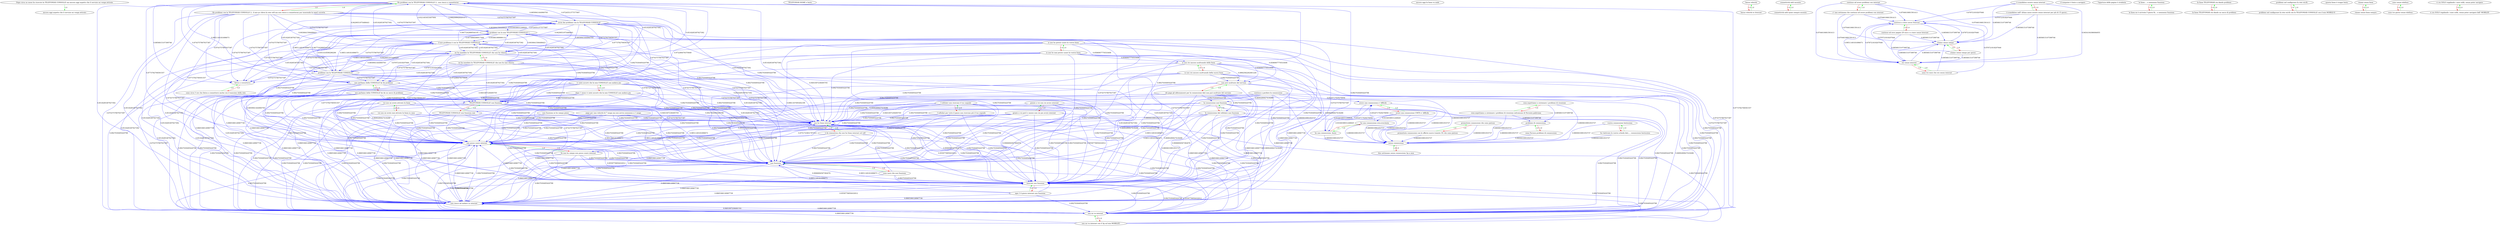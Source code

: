 digraph rawGraph {
"ancora oggi aspetto che il servizio mi venga attivato";"Dopo circa un mese ho ricevuto la TELEFONIAX CONSOLLE ma ancora oggi aspetto che il servizio mi venga attivato";"Ho problemi con la TELEFONIAX CONSOLLE 2.. non riesco a connettermi";"Ho problemi con la TELEFONIAX CONSOLLE 2.. il mio pc rileva la rete wifi ma non riesco a connettermi pur inserendo la wpa2 corretta";"I cellulari non ricevono il tuo segnale";"I cellulari per tutto il paese non ricevono più il tuo segnale";"non posso usare internet";"Se non ho campo non posso usare internet";"TELEFONIAX CONSOLLE non funziona";"TELEFONIAX CONSOLLE non funziona mai";"TELEFONIAX HOME e lenta";"ancora oggi la linea va male";"avere una connessione e' difficile";"avere una connessione UMTS e' difficile";"avrei dei problemi con la TELEFONIAX CONSOLLE";"bassa velocità";"bassa velocità in Internet";"non può usufruire del servizio";"chi paga gli abbonamenti per la connessione dati non può usufruire del servizio";"connettività adsl assente";"connettività adsl quasi sempre assente";"continuo a perdere la connessione";"continuo a stare senza Internet";"continuo ad aver pagato 20 euro e a stare senza Internet";"cosa aspettiamo a sistemare i problemi di ricezione";"cosa aspettiamo a sistemare i problemi di ricezione nelcomune di Noventa padovana";"vi siete accorti che la mia CONSOLLE non andava piu";"dopo 1 mese vi siete accorti che la mia CONSOLLE non andava piu";"senza connessione";"due settimane senza connessione 3g a casa";"continuo ad avere problemi con internet";"e' una settimana che continuo ad avere problemi con internet";"grazie a voi non cio avuto internet";"grazie a voi per2 e mezzo non cio piu avuto internet";"ho problemi con la mia TELEFONIAX CONSOLLE 1";"vostra connessione lentissima";"ho riattivato la vostra scheda dati.... connessione lentissima";"ho una connessione -lenta";"ho una connessione stra-stra-lenta";"il computer è lento a navigare";"il mio problema è con la TELEFONIAX CONSOLLE";"io non ho potuto usare la vostra linea";"io non ho mai potuto usare la vostra linea";"io non sto ancora usufruendo della linea";"io non sto ancora usufruendo della nuova linea";"l'apertura delle pagine è stralenta";"la linea ... e nemmeno funziona";"la linea mi è arrivata 5 giorni fà... e nemmeno funziona";"la connessione non funziona";"la connessione dal cellulare non funziona";"la linea TELEFONIAX sta dando problemi";"la linea TELEFONIAX sta dando un sacco di problemi";"mi ha mandato la TELEFONIAX CONSOLLE che non ho chiesto";"mi ha mandato la TELEFONIAX CONSOLLE che non ho mai chiesto";"non funziona se ho campo pieno";"non mi va internet";"non mi va internet con il 3g sul mio MOBILEE";"non parliamo della CONSOLLE ke da problemi";"non parliamo della CONSOLLE ke da un sacco di problemi";"non riesco ad andare su internet";"internet non funziona";"ogni 3 4 giorni internet non funziona";"pago per una velocità di 7 mega ma non arriva nemmeno a 1 mega";"problemi con la TELEFONIAX CONSOLLE";"problemi nel configurare la rete wii-fii";"problemi nel configurare la rete wii-fii con la TELEFONIAX CONSOLLE con il mio MOBILE-E";"promettete connessioni che sono pietose";"promettete connessioni con le offerte nuove tramite 3G che sono pietose";"questa linea è troppo lenta";"rimani senza linea";"rimani senza linea sempre";"fatica a connettersi";"sono circa 3 ore che fatica a connettersi anche con il massimo della rete";"non funziona";"sono mesi che non funziona";"sono senza telefono";"sono tre giorni senza telefono";"sto senza internet";"sono tre mesi che sto senza internet";"stiamo senza campo";"stiamo senza campo per giorni";"vi sto SOLO regalando i miei soldi, senza poter navigare";"vi sto SOLO regalando i miei soldi, senza poter navigare dall' MOBILEE";"voi non mi avete attivato la linea";"voi non mi avete mai attivato la linea in casa";"problemi di connessione";"zona Ferrara problemi di connessione";"non ho linea internet";"è da stamattina che non ho linea internet sul cell";"è scandaloso essere senza internet ...";"è scandaloso nell' ultimo mese essere senza internet per più di 15 giorni...";"Dopo circa un mese ho ricevuto la TELEFONIAX CONSOLLE ma ancora oggi aspetto che il servizio mi venga attivato" -> "ancora oggi aspetto che il servizio mi venga attivato" [label=1.0] [color=green]
"Ho problemi con la TELEFONIAX CONSOLLE 2.. il mio pc rileva la rete wifi ma non riesco a connettermi pur inserendo la wpa2 corretta" -> "Ho problemi con la TELEFONIAX CONSOLLE 2.. non riesco a connettermi" [label=1.0] [color=green]
"Ho problemi con la TELEFONIAX CONSOLLE 2.. non riesco a connettermi" -> "Ho problemi con la TELEFONIAX CONSOLLE 2.. il mio pc rileva la rete wifi ma non riesco a connettermi pur inserendo la wpa2 corretta" [label=1.0] [color=red]
"I cellulari per tutto il paese non ricevono più il tuo segnale" -> "I cellulari non ricevono il tuo segnale" [label=1.0] [color=green]
"I cellulari non ricevono il tuo segnale" -> "I cellulari per tutto il paese non ricevono più il tuo segnale" [label=1.0] [color=red]
"Se non ho campo non posso usare internet" -> "non posso usare internet" [label=1.0] [color=green]
"non posso usare internet" -> "Se non ho campo non posso usare internet" [label=1.0] [color=red]
"TELEFONIAX CONSOLLE non funziona mai" -> "TELEFONIAX CONSOLLE non funziona" [label=1.0] [color=green]
"TELEFONIAX CONSOLLE non funziona" -> "TELEFONIAX CONSOLLE non funziona mai" [label=1.0] [color=red]
"Ho problemi con la TELEFONIAX CONSOLLE 2.. non riesco a connettermi" -> "TELEFONIAX CONSOLLE non funziona" [label=0.972286476370649] [color=blue]
"avere una connessione UMTS e' difficile" -> "avere una connessione e' difficile" [label=1.0] [color=green]
"avere una connessione e' difficile" -> "avere una connessione UMTS e' difficile" [label=1.0] [color=red]
"avrei dei problemi con la TELEFONIAX CONSOLLE" -> "Ho problemi con la TELEFONIAX CONSOLLE 2.. non riesco a connettermi" [label=0.8859941444960793] [color=blue]
"Ho problemi con la TELEFONIAX CONSOLLE 2.. non riesco a connettermi" -> "avrei dei problemi con la TELEFONIAX CONSOLLE" [label=0.9724551377577997] [color=blue]
"avrei dei problemi con la TELEFONIAX CONSOLLE" -> "TELEFONIAX CONSOLLE non funziona" [label=0.8927030495420798] [color=blue]
"bassa velocità in Internet" -> "bassa velocità" [label=1.0] [color=green]
"bassa velocità" -> "bassa velocità in Internet" [label=1.0] [color=red]
"chi paga gli abbonamenti per la connessione dati non può usufruire del servizio" -> "non può usufruire del servizio" [label=1.0] [color=green]
"non può usufruire del servizio" -> "chi paga gli abbonamenti per la connessione dati non può usufruire del servizio" [label=1.0] [color=red]
"connettività adsl quasi sempre assente" -> "connettività adsl assente" [label=1.0] [color=green]
"connettività adsl assente" -> "connettività adsl quasi sempre assente" [label=1.0] [color=red]
"continuo ad aver pagato 20 euro e a stare senza Internet" -> "continuo a stare senza Internet" [label=1.0] [color=green]
"continuo a stare senza Internet" -> "continuo ad aver pagato 20 euro e a stare senza Internet" [label=1.0] [color=red]
"cosa aspettiamo a sistemare i problemi di ricezione nelcomune di Noventa padovana" -> "cosa aspettiamo a sistemare i problemi di ricezione" [label=1.0] [color=green]
"cosa aspettiamo a sistemare i problemi di ricezione" -> "cosa aspettiamo a sistemare i problemi di ricezione nelcomune di Noventa padovana" [label=1.0] [color=red]
"dopo 1 mese vi siete accorti che la mia CONSOLLE non andava piu" -> "vi siete accorti che la mia CONSOLLE non andava piu" [label=1.0] [color=green]
"vi siete accorti che la mia CONSOLLE non andava piu" -> "dopo 1 mese vi siete accorti che la mia CONSOLLE non andava piu" [label=1.0] [color=red]
"vi siete accorti che la mia CONSOLLE non andava piu" -> "TELEFONIAX CONSOLLE non funziona" [label=0.8927030495420798] [color=blue]
"due settimane senza connessione 3g a casa" -> "senza connessione" [label=1.0] [color=green]
"senza connessione" -> "due settimane senza connessione 3g a casa" [label=1.0] [color=red]
"avere una connessione e' difficile" -> "senza connessione" [label=0.8800633991053737] [color=blue]
"continuo a perdere la connessione" -> "senza connessione" [label=0.8800633991053737] [color=blue]
"e' una settimana che continuo ad avere problemi con internet" -> "continuo ad avere problemi con internet" [label=1.0] [color=green]
"continuo ad avere problemi con internet" -> "e' una settimana che continuo ad avere problemi con internet" [label=1.0] [color=red]
"continuo ad avere problemi con internet" -> "continuo a stare senza Internet" [label=0.8704610681591413] [color=blue]
"grazie a voi per2 e mezzo non cio piu avuto internet" -> "grazie a voi non cio avuto internet" [label=1.0] [color=green]
"grazie a voi non cio avuto internet" -> "grazie a voi per2 e mezzo non cio piu avuto internet" [label=1.0] [color=red]
"grazie a voi non cio avuto internet" -> "non posso usare internet" [label=0.8927030495420798] [color=blue]
"grazie a voi per2 e mezzo non cio piu avuto internet" -> "Se non ho campo non posso usare internet" [label=0.8751723831767214] [color=blue]
"avrei dei problemi con la TELEFONIAX CONSOLLE" -> "ho problemi con la mia TELEFONIAX CONSOLLE 1" [label=0.9334038931246829] [color=blue]
"ho problemi con la mia TELEFONIAX CONSOLLE 1" -> "avrei dei problemi con la TELEFONIAX CONSOLLE" [label=0.9724551377577997] [color=blue]
"ho problemi con la mia TELEFONIAX CONSOLLE 1" -> "TELEFONIAX CONSOLLE non funziona" [label=0.8927030495420798] [color=blue]
"ho problemi con la mia TELEFONIAX CONSOLLE 1" -> "Ho problemi con la TELEFONIAX CONSOLLE 2.. non riesco a connettermi" [label=0.9321403453407064] [color=blue]
"Ho problemi con la TELEFONIAX CONSOLLE 2.. non riesco a connettermi" -> "ho problemi con la mia TELEFONIAX CONSOLLE 1" [label=0.9682099420201471] [color=blue]
"ho riattivato la vostra scheda dati.... connessione lentissima" -> "vostra connessione lentissima" [label=1.0] [color=green]
"vostra connessione lentissima" -> "ho riattivato la vostra scheda dati.... connessione lentissima" [label=1.0] [color=red]
"vostra connessione lentissima" -> "senza connessione" [label=0.8800633991053737] [color=blue]
"ho una connessione stra-stra-lenta" -> "ho una connessione -lenta" [label=1.0] [color=green]
"ho una connessione -lenta" -> "ho una connessione stra-stra-lenta" [label=1.0] [color=red]
"ho una connessione -lenta" -> "senza connessione" [label=0.8800633991053737] [color=blue]
"avere una connessione e' difficile" -> "ho una connessione -lenta" [label=0.9334038931246829] [color=blue]
"ho una connessione -lenta" -> "avere una connessione e' difficile" [label=0.8524717029276956] [color=blue]
"avere una connessione UMTS e' difficile" -> "ho una connessione stra-stra-lenta" [label=0.9334038931246829] [color=blue]
"continuo a perdere la connessione" -> "ho una connessione -lenta" [label=0.8690280627418286] [color=blue]
"il mio problema è con la TELEFONIAX CONSOLLE" -> "avrei dei problemi con la TELEFONIAX CONSOLLE" [label=0.9677242889544105] [color=blue]
"avrei dei problemi con la TELEFONIAX CONSOLLE" -> "il mio problema è con la TELEFONIAX CONSOLLE" [label=0.9429051975488443] [color=blue]
"ho problemi con la mia TELEFONIAX CONSOLLE 1" -> "il mio problema è con la TELEFONIAX CONSOLLE" [label=0.955881989880131] [color=blue]
"il mio problema è con la TELEFONIAX CONSOLLE" -> "ho problemi con la mia TELEFONIAX CONSOLLE 1" [label=0.9475866586917446] [color=blue]
"il mio problema è con la TELEFONIAX CONSOLLE" -> "TELEFONIAX CONSOLLE non funziona" [label=0.8927030495420798] [color=blue]
"Ho problemi con la TELEFONIAX CONSOLLE 2.. non riesco a connettermi" -> "il mio problema è con la TELEFONIAX CONSOLLE" [label=0.9429051975488443] [color=blue]
"il mio problema è con la TELEFONIAX CONSOLLE" -> "Ho problemi con la TELEFONIAX CONSOLLE 2.. non riesco a connettermi" [label=0.8518285387927392] [color=blue]
"io non ho mai potuto usare la vostra linea" -> "io non ho potuto usare la vostra linea" [label=1.0] [color=green]
"io non ho potuto usare la vostra linea" -> "io non ho mai potuto usare la vostra linea" [label=1.0] [color=red]
"io non ho potuto usare la vostra linea" -> "non posso usare internet" [label=0.9401007236495705] [color=blue]
"io non ho mai potuto usare la vostra linea" -> "Se non ho campo non posso usare internet" [label=0.8961347095492199] [color=blue]
"io non sto ancora usufruendo della nuova linea" -> "io non sto ancora usufruendo della linea" [label=1.0] [color=green]
"io non sto ancora usufruendo della linea" -> "io non sto ancora usufruendo della nuova linea" [label=1.0] [color=red]
"io non ho potuto usare la vostra linea" -> "io non sto ancora usufruendo della linea" [label=0.8586907770533408] [color=blue]
"io non sto ancora usufruendo della linea" -> "non può usufruire del servizio" [label=0.8962582262461226] [color=blue]
"la linea mi è arrivata 5 giorni fà... e nemmeno funziona" -> "la linea ... e nemmeno funziona" [label=1.0] [color=green]
"la linea ... e nemmeno funziona" -> "la linea mi è arrivata 5 giorni fà... e nemmeno funziona" [label=1.0] [color=red]
"la connessione dal cellulare non funziona" -> "la connessione non funziona" [label=1.0] [color=green]
"la connessione non funziona" -> "la connessione dal cellulare non funziona" [label=1.0] [color=red]
"la connessione non funziona" -> "senza connessione" [label=0.8800633991053737] [color=blue]
"continuo a perdere la connessione" -> "la connessione non funziona" [label=0.8690280627418286] [color=blue]
"chi paga gli abbonamenti per la connessione dati non può usufruire del servizio" -> "la connessione dal cellulare non funziona" [label=0.8927030495420798] [color=blue]
"la linea TELEFONIAX sta dando un sacco di problemi" -> "la linea TELEFONIAX sta dando problemi" [label=1.0] [color=green]
"la linea TELEFONIAX sta dando problemi" -> "la linea TELEFONIAX sta dando un sacco di problemi" [label=1.0] [color=red]
"mi ha mandato la TELEFONIAX CONSOLLE che non ho mai chiesto" -> "mi ha mandato la TELEFONIAX CONSOLLE che non ho chiesto" [label=1.0] [color=green]
"mi ha mandato la TELEFONIAX CONSOLLE che non ho chiesto" -> "mi ha mandato la TELEFONIAX CONSOLLE che non ho mai chiesto" [label=1.0] [color=red]
"mi ha mandato la TELEFONIAX CONSOLLE che non ho chiesto" -> "TELEFONIAX CONSOLLE non funziona" [label=0.972286476370649] [color=blue]
"mi ha mandato la TELEFONIAX CONSOLLE che non ho mai chiesto" -> "TELEFONIAX CONSOLLE non funziona mai" [label=0.9790725739500604] [color=blue]
"Ho problemi con la TELEFONIAX CONSOLLE 2.. non riesco a connettermi" -> "mi ha mandato la TELEFONIAX CONSOLLE che non ho chiesto" [label=0.9030641506498421] [color=blue]
"mi ha mandato la TELEFONIAX CONSOLLE che non ho chiesto" -> "avrei dei problemi con la TELEFONIAX CONSOLLE" [label=0.8773782706591557] [color=blue]
"non mi va internet con il 3g sul mio MOBILEE" -> "non mi va internet" [label=1.0] [color=green]
"non mi va internet" -> "non mi va internet con il 3g sul mio MOBILEE" [label=1.0] [color=red]
"grazie a voi non cio avuto internet" -> "non mi va internet" [label=0.8927030495420798] [color=blue]
"mi ha mandato la TELEFONIAX CONSOLLE che non ho chiesto" -> "non mi va internet" [label=0.8927030495420798] [color=blue]
"non mi va internet" -> "non posso usare internet" [label=0.8927030495420798] [color=blue]
"non posso usare internet" -> "non mi va internet" [label=0.8927030495420798] [color=blue]
"non parliamo della CONSOLLE ke da un sacco di problemi" -> "non parliamo della CONSOLLE ke da problemi" [label=1.0] [color=green]
"non parliamo della CONSOLLE ke da problemi" -> "non parliamo della CONSOLLE ke da un sacco di problemi" [label=1.0] [color=red]
"non parliamo della CONSOLLE ke da problemi" -> "TELEFONIAX CONSOLLE non funziona" [label=0.8927030495420798] [color=blue]
"Ho problemi con la TELEFONIAX CONSOLLE 2.. non riesco a connettermi" -> "non parliamo della CONSOLLE ke da problemi" [label=0.8743757807637387] [color=blue]
"non riesco ad andare su internet" -> "non posso usare internet" [label=0.8927030495420798] [color=blue]
"non mi va internet" -> "non riesco ad andare su internet" [label=0.8865366126967738] [color=blue]
"non riesco ad andare su internet" -> "non mi va internet" [label=0.9401007236495705] [color=blue]
"ogni 3 4 giorni internet non funziona" -> "internet non funziona" [label=1.0] [color=green]
"internet non funziona" -> "ogni 3 4 giorni internet non funziona" [label=1.0] [color=red]
"TELEFONIAX CONSOLLE non funziona" -> "internet non funziona" [label=0.9066694567382676] [color=blue]
"la connessione non funziona" -> "internet non funziona" [label=0.9066694567382676] [color=blue]
"grazie a voi non cio avuto internet" -> "internet non funziona" [label=0.9559776850432912] [color=blue]
"non riesco ad andare su internet" -> "internet non funziona" [label=0.9559776850432912] [color=blue]
"non posso usare internet" -> "internet non funziona" [label=0.9559776850432912] [color=blue]
"internet non funziona" -> "non posso usare internet" [label=0.8927030495420798] [color=blue]
"internet non funziona" -> "non mi va internet" [label=0.8927030495420798] [color=blue]
"non mi va internet" -> "internet non funziona" [label=0.9559776850432912] [color=blue]
"non funziona se ho campo pieno" -> "internet non funziona" [label=0.9066694567382676] [color=blue]
"il mio problema è con la TELEFONIAX CONSOLLE" -> "problemi con la TELEFONIAX CONSOLLE" [label=0.9851149181696673] [color=blue]
"problemi con la TELEFONIAX CONSOLLE" -> "il mio problema è con la TELEFONIAX CONSOLLE" [label=0.9429051975488443] [color=blue]
"problemi con la TELEFONIAX CONSOLLE" -> "TELEFONIAX CONSOLLE non funziona" [label=0.8927030495420798] [color=blue]
"Ho problemi con la TELEFONIAX CONSOLLE 2.. non riesco a connettermi" -> "problemi con la TELEFONIAX CONSOLLE" [label=0.9851149181696673] [color=blue]
"problemi con la TELEFONIAX CONSOLLE" -> "Ho problemi con la TELEFONIAX CONSOLLE 2.. non riesco a connettermi" [label=0.8518285387927392] [color=blue]
"mi ha mandato la TELEFONIAX CONSOLLE che non ho chiesto" -> "problemi con la TELEFONIAX CONSOLLE" [label=0.878721818207646] [color=blue]
"problemi con la TELEFONIAX CONSOLLE" -> "avrei dei problemi con la TELEFONIAX CONSOLLE" [label=0.9677242889544105] [color=blue]
"avrei dei problemi con la TELEFONIAX CONSOLLE" -> "problemi con la TELEFONIAX CONSOLLE" [label=0.9851149181696673] [color=blue]
"problemi con la TELEFONIAX CONSOLLE" -> "ho problemi con la mia TELEFONIAX CONSOLLE 1" [label=0.9351418590296299] [color=blue]
"ho problemi con la mia TELEFONIAX CONSOLLE 1" -> "problemi con la TELEFONIAX CONSOLLE" [label=0.9851149181696673] [color=blue]
"problemi nel configurare la rete wii-fii con la TELEFONIAX CONSOLLE con il mio MOBILE-E" -> "problemi nel configurare la rete wii-fii" [label=1.0] [color=green]
"problemi nel configurare la rete wii-fii" -> "problemi nel configurare la rete wii-fii con la TELEFONIAX CONSOLLE con il mio MOBILE-E" [label=1.0] [color=red]
"promettete connessioni con le offerte nuove tramite 3G che sono pietose" -> "promettete connessioni che sono pietose" [label=1.0] [color=green]
"promettete connessioni che sono pietose" -> "promettete connessioni con le offerte nuove tramite 3G che sono pietose" [label=1.0] [color=red]
"promettete connessioni che sono pietose" -> "senza connessione" [label=0.8800633991053737] [color=blue]
"rimani senza linea sempre" -> "rimani senza linea" [label=1.0] [color=green]
"rimani senza linea" -> "rimani senza linea sempre" [label=1.0] [color=red]
"sono circa 3 ore che fatica a connettersi anche con il massimo della rete" -> "fatica a connettersi" [label=1.0] [color=green]
"fatica a connettersi" -> "sono circa 3 ore che fatica a connettersi anche con il massimo della rete" [label=1.0] [color=red]
"Ho problemi con la TELEFONIAX CONSOLLE 2.. non riesco a connettermi" -> "fatica a connettersi" [label=0.8856815107399746] [color=blue]
"sono mesi che non funziona" -> "non funziona" [label=1.0] [color=green]
"non funziona" -> "sono mesi che non funziona" [label=1.0] [color=red]
"io non sto ancora usufruendo della linea" -> "non funziona" [label=0.8927030495420798] [color=blue]
"I cellulari non ricevono il tuo segnale" -> "non funziona" [label=0.8927030495420798] [color=blue]
"TELEFONIAX CONSOLLE non funziona" -> "non funziona" [label=0.9851149181696673] [color=blue]
"la connessione non funziona" -> "non funziona" [label=0.9851149181696673] [color=blue]
"grazie a voi non cio avuto internet" -> "non funziona" [label=0.8927030495420798] [color=blue]
"Ho problemi con la TELEFONIAX CONSOLLE 2.. non riesco a connettermi" -> "non funziona" [label=0.8927030495420798] [color=blue]
"vi siete accorti che la mia CONSOLLE non andava piu" -> "non funziona" [label=0.8927030495420798] [color=blue]
"non riesco ad andare su internet" -> "non funziona" [label=0.8927030495420798] [color=blue]
"io non ho potuto usare la vostra linea" -> "non funziona" [label=0.8927030495420798] [color=blue]
"mi ha mandato la TELEFONIAX CONSOLLE che non ho chiesto" -> "non funziona" [label=0.8927030495420798] [color=blue]
"non posso usare internet" -> "non funziona" [label=0.8927030495420798] [color=blue]
"non mi va internet" -> "non funziona" [label=0.8927030495420798] [color=blue]
"pago per una velocità di 7 mega ma non arriva nemmeno a 1 mega" -> "non funziona" [label=0.8927030495420798] [color=blue]
"non può usufruire del servizio" -> "non funziona" [label=0.8927030495420798] [color=blue]
"non funziona se ho campo pieno" -> "non funziona" [label=0.9851149181696673] [color=blue]
"non parliamo della CONSOLLE ke da problemi" -> "non funziona" [label=0.8927030495420798] [color=blue]
"internet non funziona" -> "non funziona" [label=0.9851149181696673] [color=blue]
"non funziona" -> "internet non funziona" [label=0.9066694567382676] [color=blue]
"sono tre giorni senza telefono" -> "sono senza telefono" [label=1.0] [color=green]
"sono senza telefono" -> "sono tre giorni senza telefono" [label=1.0] [color=red]
"sono tre mesi che sto senza internet" -> "sto senza internet" [label=1.0] [color=green]
"sto senza internet" -> "sono tre mesi che sto senza internet" [label=1.0] [color=red]
"sto senza internet" -> "continuo a stare senza Internet" [label=0.878721818207646] [color=blue]
"continuo a stare senza Internet" -> "sto senza internet" [label=0.9851149181696673] [color=blue]
"stiamo senza campo per giorni" -> "stiamo senza campo" [label=1.0] [color=green]
"stiamo senza campo" -> "stiamo senza campo per giorni" [label=1.0] [color=red]
"sto senza internet" -> "stiamo senza campo" [label=0.8856815107399746] [color=blue]
"stiamo senza campo" -> "sto senza internet" [label=0.8856815107399746] [color=blue]
"continuo a stare senza Internet" -> "stiamo senza campo" [label=0.8856815107399746] [color=blue]
"vi sto SOLO regalando i miei soldi, senza poter navigare dall' MOBILEE" -> "vi sto SOLO regalando i miei soldi, senza poter navigare" [label=1.0] [color=green]
"vi sto SOLO regalando i miei soldi, senza poter navigare" -> "vi sto SOLO regalando i miei soldi, senza poter navigare dall' MOBILEE" [label=1.0] [color=red]
"voi non mi avete mai attivato la linea in casa" -> "voi non mi avete attivato la linea" [label=1.0] [color=green]
"voi non mi avete attivato la linea" -> "voi non mi avete mai attivato la linea in casa" [label=1.0] [color=red]
"voi non mi avete attivato la linea" -> "non funziona" [label=0.8927030495420798] [color=blue]
"voi non mi avete attivato la linea" -> "non mi va internet" [label=0.8927030495420798] [color=blue]
"zona Ferrara problemi di connessione" -> "problemi di connessione" [label=1.0] [color=green]
"problemi di connessione" -> "zona Ferrara problemi di connessione" [label=1.0] [color=red]
"cosa aspettiamo a sistemare i problemi di ricezione" -> "problemi di connessione" [label=0.8856815107399746] [color=blue]
"problemi di connessione" -> "senza connessione" [label=0.8800633991053737] [color=blue]
"è da stamattina che non ho linea internet sul cell" -> "non ho linea internet" [label=1.0] [color=green]
"non ho linea internet" -> "è da stamattina che non ho linea internet sul cell" [label=1.0] [color=red]
"grazie a voi non cio avuto internet" -> "non ho linea internet" [label=0.9401007236495705] [color=blue]
"voi non mi avete attivato la linea" -> "non ho linea internet" [label=0.9401007236495705] [color=blue]
"non riesco ad andare su internet" -> "non ho linea internet" [label=0.8927030495420798] [color=blue]
"non posso usare internet" -> "non ho linea internet" [label=0.8927030495420798] [color=blue]
"non ho linea internet" -> "non posso usare internet" [label=0.8927030495420798] [color=blue]
"non ho linea internet" -> "non funziona" [label=0.8927030495420798] [color=blue]
"non ho linea internet" -> "internet non funziona" [label=0.9559776850432912] [color=blue]
"internet non funziona" -> "non ho linea internet" [label=0.8927030495420798] [color=blue]
"io non sto ancora usufruendo della linea" -> "non ho linea internet" [label=0.8927030495420798] [color=blue]
"io non ho potuto usare la vostra linea" -> "non ho linea internet" [label=0.9401007236495705] [color=blue]
"non mi va internet" -> "non ho linea internet" [label=0.8927030495420798] [color=blue]
"non ho linea internet" -> "non mi va internet" [label=0.8927030495420798] [color=blue]
"è scandaloso nell' ultimo mese essere senza internet per più di 15 giorni..." -> "è scandaloso essere senza internet ..." [label=1.0] [color=green]
"è scandaloso essere senza internet ..." -> "è scandaloso nell' ultimo mese essere senza internet per più di 15 giorni..." [label=1.0] [color=red]
"è scandaloso essere senza internet ..." -> "sto senza internet" [label=0.9454104386084955] [color=blue]
"Ho problemi con la TELEFONIAX CONSOLLE 2.. non riesco a connettermi" -> "non mi va internet" [label=0.8773782706591557] [color=blue]
"Ho problemi con la TELEFONIAX CONSOLLE 2.. non riesco a connettermi" -> "internet non funziona" [label=0.8927030495420798] [color=blue]
"Ho problemi con la TELEFONIAX CONSOLLE 2.. il mio pc rileva la rete wifi ma non riesco a connettermi pur inserendo la wpa2 corretta" -> "mi ha mandato la TELEFONIAX CONSOLLE che non ho chiesto" [label=0.9030641506498421] [color=blue]
"Ho problemi con la TELEFONIAX CONSOLLE 2.. il mio pc rileva la rete wifi ma non riesco a connettermi pur inserendo la wpa2 corretta" -> "non parliamo della CONSOLLE ke da problemi" [label=0.8743757807637387] [color=blue]
"Ho problemi con la TELEFONIAX CONSOLLE 2.. il mio pc rileva la rete wifi ma non riesco a connettermi pur inserendo la wpa2 corretta" -> "problemi con la TELEFONIAX CONSOLLE" [label=0.8743757807637387] [color=blue]
"Ho problemi con la TELEFONIAX CONSOLLE 2.. il mio pc rileva la rete wifi ma non riesco a connettermi pur inserendo la wpa2 corretta" -> "avrei dei problemi con la TELEFONIAX CONSOLLE" [label=0.8743757807637387] [color=blue]
"Ho problemi con la TELEFONIAX CONSOLLE 2.. il mio pc rileva la rete wifi ma non riesco a connettermi pur inserendo la wpa2 corretta" -> "non funziona" [label=0.8743757807637387] [color=blue]
"Ho problemi con la TELEFONIAX CONSOLLE 2.. il mio pc rileva la rete wifi ma non riesco a connettermi pur inserendo la wpa2 corretta" -> "il mio problema è con la TELEFONIAX CONSOLLE" [label=0.8743757807637387] [color=blue]
"Ho problemi con la TELEFONIAX CONSOLLE 2.. il mio pc rileva la rete wifi ma non riesco a connettermi pur inserendo la wpa2 corretta" -> "fatica a connettersi" [label=0.8743757807637387] [color=blue]
"Ho problemi con la TELEFONIAX CONSOLLE 2.. il mio pc rileva la rete wifi ma non riesco a connettermi pur inserendo la wpa2 corretta" -> "non mi va internet" [label=0.8743757807637387] [color=blue]
"Ho problemi con la TELEFONIAX CONSOLLE 2.. il mio pc rileva la rete wifi ma non riesco a connettermi pur inserendo la wpa2 corretta" -> "TELEFONIAX CONSOLLE non funziona" [label=0.8743757807637387] [color=blue]
"Ho problemi con la TELEFONIAX CONSOLLE 2.. il mio pc rileva la rete wifi ma non riesco a connettermi pur inserendo la wpa2 corretta" -> "ho problemi con la mia TELEFONIAX CONSOLLE 1" [label=0.8743757807637387] [color=blue]
"Ho problemi con la TELEFONIAX CONSOLLE 2.. il mio pc rileva la rete wifi ma non riesco a connettermi pur inserendo la wpa2 corretta" -> "internet non funziona" [label=0.8743757807637387] [color=blue]
"I cellulari non ricevono il tuo segnale" -> "internet non funziona" [label=0.8927030495420798] [color=blue]
"I cellulari per tutto il paese non ricevono più il tuo segnale" -> "non funziona" [label=0.8927030495420798] [color=blue]
"I cellulari per tutto il paese non ricevono più il tuo segnale" -> "internet non funziona" [label=0.8927030495420798] [color=blue]
"non posso usare internet" -> "non riesco ad andare su internet" [label=0.8865366126967738] [color=blue]
"Se non ho campo non posso usare internet" -> "non funziona" [label=0.8927030495420798] [color=blue]
"Se non ho campo non posso usare internet" -> "non mi va internet" [label=0.8927030495420798] [color=blue]
"Se non ho campo non posso usare internet" -> "non ho linea internet" [label=0.8927030495420798] [color=blue]
"Se non ho campo non posso usare internet" -> "internet non funziona" [label=0.8927030495420798] [color=blue]
"Se non ho campo non posso usare internet" -> "non riesco ad andare su internet" [label=0.8865366126967738] [color=blue]
"TELEFONIAX CONSOLLE non funziona" -> "non posso usare internet" [label=0.8927030495420798] [color=blue]
"TELEFONIAX CONSOLLE non funziona" -> "non mi va internet" [label=0.8927030495420798] [color=blue]
"TELEFONIAX CONSOLLE non funziona" -> "non ho linea internet" [label=0.8927030495420798] [color=blue]
"TELEFONIAX CONSOLLE non funziona mai" -> "non funziona" [label=0.9851149181696673] [color=blue]
"TELEFONIAX CONSOLLE non funziona mai" -> "non posso usare internet" [label=0.8927030495420798] [color=blue]
"TELEFONIAX CONSOLLE non funziona mai" -> "non mi va internet" [label=0.8927030495420798] [color=blue]
"TELEFONIAX CONSOLLE non funziona mai" -> "non ho linea internet" [label=0.8927030495420798] [color=blue]
"TELEFONIAX CONSOLLE non funziona mai" -> "internet non funziona" [label=0.8927030495420798] [color=blue]
"avere una connessione UMTS e' difficile" -> "senza connessione" [label=0.8800633991053737] [color=blue]
"avere una connessione UMTS e' difficile" -> "ho una connessione -lenta" [label=0.9334038931246829] [color=blue]
"avrei dei problemi con la TELEFONIAX CONSOLLE" -> "mi ha mandato la TELEFONIAX CONSOLLE che non ho chiesto" [label=0.8859941444960793] [color=blue]
"avrei dei problemi con la TELEFONIAX CONSOLLE" -> "non parliamo della CONSOLLE ke da problemi" [label=0.8743757807637387] [color=blue]
"avrei dei problemi con la TELEFONIAX CONSOLLE" -> "non funziona" [label=0.8743757807637387] [color=blue]
"avrei dei problemi con la TELEFONIAX CONSOLLE" -> "non posso usare internet" [label=0.8927030495420798] [color=blue]
"avrei dei problemi con la TELEFONIAX CONSOLLE" -> "fatica a connettersi" [label=0.8743757807637387] [color=blue]
"avrei dei problemi con la TELEFONIAX CONSOLLE" -> "non mi va internet" [label=0.8743757807637387] [color=blue]
"avrei dei problemi con la TELEFONIAX CONSOLLE" -> "non ho linea internet" [label=0.8927030495420798] [color=blue]
"avrei dei problemi con la TELEFONIAX CONSOLLE" -> "internet non funziona" [label=0.8743757807637387] [color=blue]
"non può usufruire del servizio" -> "internet non funziona" [label=0.8927030495420798] [color=blue]
"chi paga gli abbonamenti per la connessione dati non può usufruire del servizio" -> "non funziona" [label=0.8927030495420798] [color=blue]
"chi paga gli abbonamenti per la connessione dati non può usufruire del servizio" -> "internet non funziona" [label=0.8927030495420798] [color=blue]
"chi paga gli abbonamenti per la connessione dati non può usufruire del servizio" -> "la connessione non funziona" [label=0.8927030495420798] [color=blue]
"continuo a perdere la connessione" -> "non funziona" [label=0.8690280627418286] [color=blue]
"continuo a perdere la connessione" -> "avere una connessione e' difficile" [label=0.8524717029276956] [color=blue]
"continuo a perdere la connessione" -> "internet non funziona" [label=0.8690280627418286] [color=blue]
"continuo ad aver pagato 20 euro e a stare senza Internet" -> "stiamo senza campo" [label=0.8856815107399746] [color=blue]
"continuo ad aver pagato 20 euro e a stare senza Internet" -> "sto senza internet" [label=0.8856815107399746] [color=blue]
"cosa aspettiamo a sistemare i problemi di ricezione" -> "senza connessione" [label=0.8800633991053737] [color=blue]
"cosa aspettiamo a sistemare i problemi di ricezione nelcomune di Noventa padovana" -> "problemi di connessione" [label=0.8856815107399746] [color=blue]
"cosa aspettiamo a sistemare i problemi di ricezione nelcomune di Noventa padovana" -> "senza connessione" [label=0.8800633991053737] [color=blue]
"vi siete accorti che la mia CONSOLLE non andava piu" -> "non posso usare internet" [label=0.8927030495420798] [color=blue]
"vi siete accorti che la mia CONSOLLE non andava piu" -> "non mi va internet" [label=0.8927030495420798] [color=blue]
"vi siete accorti che la mia CONSOLLE non andava piu" -> "non ho linea internet" [label=0.8927030495420798] [color=blue]
"vi siete accorti che la mia CONSOLLE non andava piu" -> "internet non funziona" [label=0.8927030495420798] [color=blue]
"dopo 1 mese vi siete accorti che la mia CONSOLLE non andava piu" -> "non funziona" [label=0.8927030495420798] [color=blue]
"dopo 1 mese vi siete accorti che la mia CONSOLLE non andava piu" -> "non posso usare internet" [label=0.8927030495420798] [color=blue]
"dopo 1 mese vi siete accorti che la mia CONSOLLE non andava piu" -> "non mi va internet" [label=0.8927030495420798] [color=blue]
"dopo 1 mese vi siete accorti che la mia CONSOLLE non andava piu" -> "TELEFONIAX CONSOLLE non funziona" [label=0.8927030495420798] [color=blue]
"dopo 1 mese vi siete accorti che la mia CONSOLLE non andava piu" -> "non ho linea internet" [label=0.8927030495420798] [color=blue]
"dopo 1 mese vi siete accorti che la mia CONSOLLE non andava piu" -> "internet non funziona" [label=0.8927030495420798] [color=blue]
"continuo ad avere problemi con internet" -> "stiamo senza campo" [label=0.8704610681591413] [color=blue]
"continuo ad avere problemi con internet" -> "sto senza internet" [label=0.8704610681591413] [color=blue]
"e' una settimana che continuo ad avere problemi con internet" -> "stiamo senza campo" [label=0.8704610681591413] [color=blue]
"e' una settimana che continuo ad avere problemi con internet" -> "sto senza internet" [label=0.8704610681591413] [color=blue]
"e' una settimana che continuo ad avere problemi con internet" -> "continuo a stare senza Internet" [label=0.8704610681591413] [color=blue]
"grazie a voi non cio avuto internet" -> "non riesco ad andare su internet" [label=0.8865366126967738] [color=blue]
"grazie a voi per2 e mezzo non cio piu avuto internet" -> "non funziona" [label=0.8927030495420798] [color=blue]
"grazie a voi per2 e mezzo non cio piu avuto internet" -> "non posso usare internet" [label=0.8927030495420798] [color=blue]
"grazie a voi per2 e mezzo non cio piu avuto internet" -> "non mi va internet" [label=0.8927030495420798] [color=blue]
"grazie a voi per2 e mezzo non cio piu avuto internet" -> "non ho linea internet" [label=0.8927030495420798] [color=blue]
"grazie a voi per2 e mezzo non cio piu avuto internet" -> "internet non funziona" [label=0.8927030495420798] [color=blue]
"grazie a voi per2 e mezzo non cio piu avuto internet" -> "non riesco ad andare su internet" [label=0.8865366126967738] [color=blue]
"ho problemi con la mia TELEFONIAX CONSOLLE 1" -> "mi ha mandato la TELEFONIAX CONSOLLE che non ho chiesto" [label=0.9030641506498421] [color=blue]
"ho problemi con la mia TELEFONIAX CONSOLLE 1" -> "non parliamo della CONSOLLE ke da problemi" [label=0.8743757807637387] [color=blue]
"ho problemi con la mia TELEFONIAX CONSOLLE 1" -> "non funziona" [label=0.8743757807637387] [color=blue]
"ho problemi con la mia TELEFONIAX CONSOLLE 1" -> "non posso usare internet" [label=0.8927030495420798] [color=blue]
"ho problemi con la mia TELEFONIAX CONSOLLE 1" -> "fatica a connettersi" [label=0.8743757807637387] [color=blue]
"ho problemi con la mia TELEFONIAX CONSOLLE 1" -> "non mi va internet" [label=0.8743757807637387] [color=blue]
"ho problemi con la mia TELEFONIAX CONSOLLE 1" -> "non ho linea internet" [label=0.8927030495420798] [color=blue]
"ho problemi con la mia TELEFONIAX CONSOLLE 1" -> "internet non funziona" [label=0.8743757807637387] [color=blue]
"ho riattivato la vostra scheda dati.... connessione lentissima" -> "senza connessione" [label=0.8800633991053737] [color=blue]
"ho una connessione stra-stra-lenta" -> "senza connessione" [label=0.8800633991053737] [color=blue]
"ho una connessione stra-stra-lenta" -> "avere una connessione e' difficile" [label=0.8524717029276956] [color=blue]
"il mio problema è con la TELEFONIAX CONSOLLE" -> "mi ha mandato la TELEFONIAX CONSOLLE che non ho chiesto" [label=0.8518285387927392] [color=blue]
"il mio problema è con la TELEFONIAX CONSOLLE" -> "non parliamo della CONSOLLE ke da problemi" [label=0.8518285387927392] [color=blue]
"il mio problema è con la TELEFONIAX CONSOLLE" -> "non funziona" [label=0.8518285387927392] [color=blue]
"il mio problema è con la TELEFONIAX CONSOLLE" -> "non posso usare internet" [label=0.8927030495420798] [color=blue]
"il mio problema è con la TELEFONIAX CONSOLLE" -> "fatica a connettersi" [label=0.8518285387927392] [color=blue]
"il mio problema è con la TELEFONIAX CONSOLLE" -> "non mi va internet" [label=0.8518285387927392] [color=blue]
"il mio problema è con la TELEFONIAX CONSOLLE" -> "non ho linea internet" [label=0.8927030495420798] [color=blue]
"il mio problema è con la TELEFONIAX CONSOLLE" -> "internet non funziona" [label=0.8518285387927392] [color=blue]
"io non ho potuto usare la vostra linea" -> "non mi va internet" [label=0.8927030495420798] [color=blue]
"io non ho potuto usare la vostra linea" -> "internet non funziona" [label=0.8927030495420798] [color=blue]
"io non ho potuto usare la vostra linea" -> "non riesco ad andare su internet" [label=0.8865366126967738] [color=blue]
"io non ho potuto usare la vostra linea" -> "non può usufruire del servizio" [label=0.8586907770533408] [color=blue]
"io non ho mai potuto usare la vostra linea" -> "io non sto ancora usufruendo della linea" [label=0.8586907770533408] [color=blue]
"io non ho mai potuto usare la vostra linea" -> "non funziona" [label=0.8927030495420798] [color=blue]
"io non ho mai potuto usare la vostra linea" -> "non posso usare internet" [label=0.8927030495420798] [color=blue]
"io non ho mai potuto usare la vostra linea" -> "non mi va internet" [label=0.8927030495420798] [color=blue]
"io non ho mai potuto usare la vostra linea" -> "non ho linea internet" [label=0.8927030495420798] [color=blue]
"io non ho mai potuto usare la vostra linea" -> "internet non funziona" [label=0.8927030495420798] [color=blue]
"io non ho mai potuto usare la vostra linea" -> "non può usufruire del servizio" [label=0.8586907770533408] [color=blue]
"io non ho mai potuto usare la vostra linea" -> "non riesco ad andare su internet" [label=0.8865366126967738] [color=blue]
"io non sto ancora usufruendo della linea" -> "non posso usare internet" [label=0.8927030495420798] [color=blue]
"io non sto ancora usufruendo della linea" -> "non mi va internet" [label=0.8927030495420798] [color=blue]
"io non sto ancora usufruendo della linea" -> "internet non funziona" [label=0.8927030495420798] [color=blue]
"io non sto ancora usufruendo della nuova linea" -> "non funziona" [label=0.8927030495420798] [color=blue]
"io non sto ancora usufruendo della nuova linea" -> "non posso usare internet" [label=0.8927030495420798] [color=blue]
"io non sto ancora usufruendo della nuova linea" -> "non mi va internet" [label=0.8927030495420798] [color=blue]
"io non sto ancora usufruendo della nuova linea" -> "non ho linea internet" [label=0.8927030495420798] [color=blue]
"io non sto ancora usufruendo della nuova linea" -> "internet non funziona" [label=0.8927030495420798] [color=blue]
"io non sto ancora usufruendo della nuova linea" -> "non può usufruire del servizio" [label=0.8927030495420798] [color=blue]
"la connessione non funziona" -> "non posso usare internet" [label=0.8927030495420798] [color=blue]
"la connessione non funziona" -> "non mi va internet" [label=0.8927030495420798] [color=blue]
"la connessione non funziona" -> "non ho linea internet" [label=0.8927030495420798] [color=blue]
"la connessione dal cellulare non funziona" -> "non funziona" [label=0.9851149181696673] [color=blue]
"la connessione dal cellulare non funziona" -> "non posso usare internet" [label=0.8927030495420798] [color=blue]
"la connessione dal cellulare non funziona" -> "non mi va internet" [label=0.8927030495420798] [color=blue]
"la connessione dal cellulare non funziona" -> "senza connessione" [label=0.8800633991053737] [color=blue]
"la connessione dal cellulare non funziona" -> "non ho linea internet" [label=0.8800633991053737] [color=blue]
"la connessione dal cellulare non funziona" -> "internet non funziona" [label=0.8800633991053737] [color=blue]
"mi ha mandato la TELEFONIAX CONSOLLE che non ho chiesto" -> "non parliamo della CONSOLLE ke da problemi" [label=0.8743757807637387] [color=blue]
"mi ha mandato la TELEFONIAX CONSOLLE che non ho chiesto" -> "Ho problemi con la TELEFONIAX CONSOLLE 2.. non riesco a connettermi" [label=0.8518285387927392] [color=blue]
"mi ha mandato la TELEFONIAX CONSOLLE che non ho chiesto" -> "non posso usare internet" [label=0.8773782706591557] [color=blue]
"mi ha mandato la TELEFONIAX CONSOLLE che non ho chiesto" -> "il mio problema è con la TELEFONIAX CONSOLLE" [label=0.8518285387927392] [color=blue]
"mi ha mandato la TELEFONIAX CONSOLLE che non ho chiesto" -> "fatica a connettersi" [label=0.8743757807637387] [color=blue]
"mi ha mandato la TELEFONIAX CONSOLLE che non ho chiesto" -> "ho problemi con la mia TELEFONIAX CONSOLLE 1" [label=0.8518285387927392] [color=blue]
"mi ha mandato la TELEFONIAX CONSOLLE che non ho chiesto" -> "non ho linea internet" [label=0.8743757807637387] [color=blue]
"mi ha mandato la TELEFONIAX CONSOLLE che non ho chiesto" -> "internet non funziona" [label=0.8927030495420798] [color=blue]
"mi ha mandato la TELEFONIAX CONSOLLE che non ho chiesto" -> "non riesco ad andare su internet" [label=0.8865366126967738] [color=blue]
"mi ha mandato la TELEFONIAX CONSOLLE che non ho mai chiesto" -> "problemi con la TELEFONIAX CONSOLLE" [label=0.878721818207646] [color=blue]
"mi ha mandato la TELEFONIAX CONSOLLE che non ho mai chiesto" -> "avrei dei problemi con la TELEFONIAX CONSOLLE" [label=0.8773782706591557] [color=blue]
"mi ha mandato la TELEFONIAX CONSOLLE che non ho mai chiesto" -> "non posso usare internet" [label=0.8773782706591557] [color=blue]
"mi ha mandato la TELEFONIAX CONSOLLE che non ho mai chiesto" -> "il mio problema è con la TELEFONIAX CONSOLLE" [label=0.8518285387927392] [color=blue]
"mi ha mandato la TELEFONIAX CONSOLLE che non ho mai chiesto" -> "non mi va internet" [label=0.8518285387927392] [color=blue]
"mi ha mandato la TELEFONIAX CONSOLLE che non ho mai chiesto" -> "TELEFONIAX CONSOLLE non funziona" [label=0.8518285387927392] [color=blue]
"mi ha mandato la TELEFONIAX CONSOLLE che non ho mai chiesto" -> "ho problemi con la mia TELEFONIAX CONSOLLE 1" [label=0.8518285387927392] [color=blue]
"mi ha mandato la TELEFONIAX CONSOLLE che non ho mai chiesto" -> "non ho linea internet" [label=0.8518285387927392] [color=blue]
"mi ha mandato la TELEFONIAX CONSOLLE che non ho mai chiesto" -> "non parliamo della CONSOLLE ke da problemi" [label=0.8518285387927392] [color=blue]
"mi ha mandato la TELEFONIAX CONSOLLE che non ho mai chiesto" -> "non funziona" [label=0.8518285387927392] [color=blue]
"mi ha mandato la TELEFONIAX CONSOLLE che non ho mai chiesto" -> "Ho problemi con la TELEFONIAX CONSOLLE 2.. non riesco a connettermi" [label=0.8518285387927392] [color=blue]
"mi ha mandato la TELEFONIAX CONSOLLE che non ho mai chiesto" -> "fatica a connettersi" [label=0.8518285387927392] [color=blue]
"mi ha mandato la TELEFONIAX CONSOLLE che non ho mai chiesto" -> "internet non funziona" [label=0.8518285387927392] [color=blue]
"mi ha mandato la TELEFONIAX CONSOLLE che non ho mai chiesto" -> "non riesco ad andare su internet" [label=0.8518285387927392] [color=blue]
"non funziona se ho campo pieno" -> "non posso usare internet" [label=0.8927030495420798] [color=blue]
"non funziona se ho campo pieno" -> "non mi va internet" [label=0.8927030495420798] [color=blue]
"non funziona se ho campo pieno" -> "non ho linea internet" [label=0.8927030495420798] [color=blue]
"non mi va internet con il 3g sul mio MOBILEE" -> "non posso usare internet" [label=0.8927030495420798] [color=blue]
"non mi va internet con il 3g sul mio MOBILEE" -> "non ho linea internet" [label=0.8927030495420798] [color=blue]
"non mi va internet con il 3g sul mio MOBILEE" -> "non funziona" [label=0.8927030495420798] [color=blue]
"non mi va internet con il 3g sul mio MOBILEE" -> "internet non funziona" [label=0.8927030495420798] [color=blue]
"non mi va internet con il 3g sul mio MOBILEE" -> "non riesco ad andare su internet" [label=0.8865366126967738] [color=blue]
"non parliamo della CONSOLLE ke da problemi" -> "non posso usare internet" [label=0.8927030495420798] [color=blue]
"non parliamo della CONSOLLE ke da problemi" -> "non mi va internet" [label=0.8927030495420798] [color=blue]
"non parliamo della CONSOLLE ke da problemi" -> "non ho linea internet" [label=0.8927030495420798] [color=blue]
"non parliamo della CONSOLLE ke da problemi" -> "internet non funziona" [label=0.8927030495420798] [color=blue]
"non parliamo della CONSOLLE ke da un sacco di problemi" -> "non posso usare internet" [label=0.8927030495420798] [color=blue]
"non parliamo della CONSOLLE ke da un sacco di problemi" -> "non mi va internet" [label=0.8927030495420798] [color=blue]
"non parliamo della CONSOLLE ke da un sacco di problemi" -> "TELEFONIAX CONSOLLE non funziona" [label=0.8927030495420798] [color=blue]
"non parliamo della CONSOLLE ke da un sacco di problemi" -> "non ho linea internet" [label=0.8927030495420798] [color=blue]
"non parliamo della CONSOLLE ke da un sacco di problemi" -> "non funziona" [label=0.8927030495420798] [color=blue]
"non parliamo della CONSOLLE ke da un sacco di problemi" -> "internet non funziona" [label=0.8927030495420798] [color=blue]
"internet non funziona" -> "non riesco ad andare su internet" [label=0.8865366126967738] [color=blue]
"ogni 3 4 giorni internet non funziona" -> "non posso usare internet" [label=0.8927030495420798] [color=blue]
"ogni 3 4 giorni internet non funziona" -> "non mi va internet" [label=0.8927030495420798] [color=blue]
"ogni 3 4 giorni internet non funziona" -> "non ho linea internet" [label=0.8927030495420798] [color=blue]
"ogni 3 4 giorni internet non funziona" -> "non funziona" [label=0.9851149181696673] [color=blue]
"ogni 3 4 giorni internet non funziona" -> "non riesco ad andare su internet" [label=0.8865366126967738] [color=blue]
"pago per una velocità di 7 mega ma non arriva nemmeno a 1 mega" -> "internet non funziona" [label=0.8927030495420798] [color=blue]
"problemi con la TELEFONIAX CONSOLLE" -> "mi ha mandato la TELEFONIAX CONSOLLE che non ho chiesto" [label=0.8859941444960793] [color=blue]
"problemi con la TELEFONIAX CONSOLLE" -> "non posso usare internet" [label=0.8859941444960793] [color=blue]
"problemi con la TELEFONIAX CONSOLLE" -> "non mi va internet" [label=0.8743757807637387] [color=blue]
"problemi con la TELEFONIAX CONSOLLE" -> "non ho linea internet" [label=0.8743757807637387] [color=blue]
"problemi con la TELEFONIAX CONSOLLE" -> "non parliamo della CONSOLLE ke da problemi" [label=0.8743757807637387] [color=blue]
"problemi con la TELEFONIAX CONSOLLE" -> "non funziona" [label=0.8743757807637387] [color=blue]
"problemi con la TELEFONIAX CONSOLLE" -> "fatica a connettersi" [label=0.8743757807637387] [color=blue]
"problemi con la TELEFONIAX CONSOLLE" -> "internet non funziona" [label=0.8743757807637387] [color=blue]
"promettete connessioni con le offerte nuove tramite 3G che sono pietose" -> "senza connessione" [label=0.8800633991053737] [color=blue]
"non funziona" -> "non posso usare internet" [label=0.8927030495420798] [color=blue]
"non funziona" -> "non mi va internet" [label=0.8927030495420798] [color=blue]
"non funziona" -> "non ho linea internet" [label=0.8927030495420798] [color=blue]
"non funziona" -> "non riesco ad andare su internet" [label=0.8865366126967738] [color=blue]
"sono mesi che non funziona" -> "non posso usare internet" [label=0.8927030495420798] [color=blue]
"sono mesi che non funziona" -> "non mi va internet" [label=0.8927030495420798] [color=blue]
"sono mesi che non funziona" -> "non ho linea internet" [label=0.8927030495420798] [color=blue]
"sono mesi che non funziona" -> "internet non funziona" [label=0.8927030495420798] [color=blue]
"sono mesi che non funziona" -> "non riesco ad andare su internet" [label=0.8865366126967738] [color=blue]
"sono tre mesi che sto senza internet" -> "stiamo senza campo" [label=0.8856815107399746] [color=blue]
"sono tre mesi che sto senza internet" -> "continuo a stare senza Internet" [label=0.878721818207646] [color=blue]
"stiamo senza campo" -> "continuo a stare senza Internet" [label=0.878721818207646] [color=blue]
"stiamo senza campo per giorni" -> "sto senza internet" [label=0.8856815107399746] [color=blue]
"stiamo senza campo per giorni" -> "continuo a stare senza Internet" [label=0.878721818207646] [color=blue]
"voi non mi avete attivato la linea" -> "non posso usare internet" [label=0.8927030495420798] [color=blue]
"voi non mi avete attivato la linea" -> "internet non funziona" [label=0.8927030495420798] [color=blue]
"voi non mi avete attivato la linea" -> "non riesco ad andare su internet" [label=0.8865366126967738] [color=blue]
"voi non mi avete mai attivato la linea in casa" -> "non posso usare internet" [label=0.8927030495420798] [color=blue]
"voi non mi avete mai attivato la linea in casa" -> "non mi va internet" [label=0.8927030495420798] [color=blue]
"voi non mi avete mai attivato la linea in casa" -> "non ho linea internet" [label=0.8927030495420798] [color=blue]
"voi non mi avete mai attivato la linea in casa" -> "non funziona" [label=0.8927030495420798] [color=blue]
"voi non mi avete mai attivato la linea in casa" -> "internet non funziona" [label=0.8927030495420798] [color=blue]
"voi non mi avete mai attivato la linea in casa" -> "non riesco ad andare su internet" [label=0.8865366126967738] [color=blue]
"zona Ferrara problemi di connessione" -> "senza connessione" [label=0.8800633991053737] [color=blue]
"non ho linea internet" -> "non riesco ad andare su internet" [label=0.8865366126967738] [color=blue]
"è da stamattina che non ho linea internet sul cell" -> "non posso usare internet" [label=0.8927030495420798] [color=blue]
"è da stamattina che non ho linea internet sul cell" -> "non mi va internet" [label=0.8927030495420798] [color=blue]
"è da stamattina che non ho linea internet sul cell" -> "non funziona" [label=0.8927030495420798] [color=blue]
"è da stamattina che non ho linea internet sul cell" -> "internet non funziona" [label=0.8927030495420798] [color=blue]
"è da stamattina che non ho linea internet sul cell" -> "non riesco ad andare su internet" [label=0.8865366126967738] [color=blue]
"è scandaloso essere senza internet ..." -> "stiamo senza campo" [label=0.8856815107399746] [color=blue]
"è scandaloso essere senza internet ..." -> "continuo a stare senza Internet" [label=0.878721818207646] [color=blue]
"è scandaloso nell' ultimo mese essere senza internet per più di 15 giorni..." -> "stiamo senza campo" [label=0.8856815107399746] [color=blue]
"è scandaloso nell' ultimo mese essere senza internet per più di 15 giorni..." -> "sto senza internet" [label=0.8856815107399746] [color=blue]
"è scandaloso nell' ultimo mese essere senza internet per più di 15 giorni..." -> "continuo a stare senza Internet" [label=0.878721818207646] [color=blue]
"Ho problemi con la TELEFONIAX CONSOLLE 2.. non riesco a connettermi" -> "non posso usare internet" [label=0.8773782706591557] [color=blue]
"Ho problemi con la TELEFONIAX CONSOLLE 2.. non riesco a connettermi" -> "non ho linea internet" [label=0.8518285387927392] [color=blue]
"Ho problemi con la TELEFONIAX CONSOLLE 2.. non riesco a connettermi" -> "non riesco ad andare su internet" [label=0.8518285387927392] [color=blue]
"Ho problemi con la TELEFONIAX CONSOLLE 2.. il mio pc rileva la rete wifi ma non riesco a connettermi pur inserendo la wpa2 corretta" -> "non posso usare internet" [label=0.8773782706591557] [color=blue]
"Ho problemi con la TELEFONIAX CONSOLLE 2.. il mio pc rileva la rete wifi ma non riesco a connettermi pur inserendo la wpa2 corretta" -> "non ho linea internet" [label=0.8518285387927392] [color=blue]
"Ho problemi con la TELEFONIAX CONSOLLE 2.. il mio pc rileva la rete wifi ma non riesco a connettermi pur inserendo la wpa2 corretta" -> "non riesco ad andare su internet" [label=0.8518285387927392] [color=blue]
"I cellulari non ricevono il tuo segnale" -> "non posso usare internet" [label=0.8927030495420798] [color=blue]
"I cellulari non ricevono il tuo segnale" -> "non mi va internet" [label=0.8927030495420798] [color=blue]
"I cellulari non ricevono il tuo segnale" -> "non ho linea internet" [label=0.8927030495420798] [color=blue]
"I cellulari non ricevono il tuo segnale" -> "non riesco ad andare su internet" [label=0.8865366126967738] [color=blue]
"I cellulari per tutto il paese non ricevono più il tuo segnale" -> "non posso usare internet" [label=0.8927030495420798] [color=blue]
"I cellulari per tutto il paese non ricevono più il tuo segnale" -> "non mi va internet" [label=0.8927030495420798] [color=blue]
"I cellulari per tutto il paese non ricevono più il tuo segnale" -> "non ho linea internet" [label=0.8927030495420798] [color=blue]
"I cellulari per tutto il paese non ricevono più il tuo segnale" -> "non riesco ad andare su internet" [label=0.8865366126967738] [color=blue]
"TELEFONIAX CONSOLLE non funziona" -> "non riesco ad andare su internet" [label=0.8865366126967738] [color=blue]
"TELEFONIAX CONSOLLE non funziona mai" -> "non riesco ad andare su internet" [label=0.8865366126967738] [color=blue]
"avrei dei problemi con la TELEFONIAX CONSOLLE" -> "non riesco ad andare su internet" [label=0.8518285387927392] [color=blue]
"non può usufruire del servizio" -> "non posso usare internet" [label=0.8927030495420798] [color=blue]
"non può usufruire del servizio" -> "non mi va internet" [label=0.8927030495420798] [color=blue]
"non può usufruire del servizio" -> "non ho linea internet" [label=0.8927030495420798] [color=blue]
"non può usufruire del servizio" -> "non riesco ad andare su internet" [label=0.8865366126967738] [color=blue]
"chi paga gli abbonamenti per la connessione dati non può usufruire del servizio" -> "non posso usare internet" [label=0.8927030495420798] [color=blue]
"chi paga gli abbonamenti per la connessione dati non può usufruire del servizio" -> "non mi va internet" [label=0.8927030495420798] [color=blue]
"chi paga gli abbonamenti per la connessione dati non può usufruire del servizio" -> "senza connessione" [label=0.8800633991053737] [color=blue]
"chi paga gli abbonamenti per la connessione dati non può usufruire del servizio" -> "non ho linea internet" [label=0.8927030495420798] [color=blue]
"chi paga gli abbonamenti per la connessione dati non può usufruire del servizio" -> "non riesco ad andare su internet" [label=0.8865366126967738] [color=blue]
"continuo a perdere la connessione" -> "non posso usare internet" [label=0.8690280627418286] [color=blue]
"continuo a perdere la connessione" -> "non mi va internet" [label=0.8690280627418286] [color=blue]
"continuo a perdere la connessione" -> "non ho linea internet" [label=0.8690280627418286] [color=blue]
"continuo a perdere la connessione" -> "non riesco ad andare su internet" [label=0.8690280627418286] [color=blue]
"vi siete accorti che la mia CONSOLLE non andava piu" -> "non riesco ad andare su internet" [label=0.8865366126967738] [color=blue]
"dopo 1 mese vi siete accorti che la mia CONSOLLE non andava piu" -> "non riesco ad andare su internet" [label=0.8865366126967738] [color=blue]
"ho problemi con la mia TELEFONIAX CONSOLLE 1" -> "non riesco ad andare su internet" [label=0.8518285387927392] [color=blue]
"il mio problema è con la TELEFONIAX CONSOLLE" -> "non riesco ad andare su internet" [label=0.8518285387927392] [color=blue]
"io non sto ancora usufruendo della linea" -> "non riesco ad andare su internet" [label=0.8865366126967738] [color=blue]
"io non sto ancora usufruendo della nuova linea" -> "non riesco ad andare su internet" [label=0.8865366126967738] [color=blue]
"la connessione non funziona" -> "non riesco ad andare su internet" [label=0.8865366126967738] [color=blue]
"la connessione dal cellulare non funziona" -> "non riesco ad andare su internet" [label=0.8865366126967738] [color=blue]
"non funziona se ho campo pieno" -> "non riesco ad andare su internet" [label=0.8865366126967738] [color=blue]
"non parliamo della CONSOLLE ke da problemi" -> "non riesco ad andare su internet" [label=0.8865366126967738] [color=blue]
"non parliamo della CONSOLLE ke da un sacco di problemi" -> "non riesco ad andare su internet" [label=0.8865366126967738] [color=blue]
"pago per una velocità di 7 mega ma non arriva nemmeno a 1 mega" -> "non posso usare internet" [label=0.8927030495420798] [color=blue]
"pago per una velocità di 7 mega ma non arriva nemmeno a 1 mega" -> "non mi va internet" [label=0.8927030495420798] [color=blue]
"pago per una velocità di 7 mega ma non arriva nemmeno a 1 mega" -> "non ho linea internet" [label=0.8927030495420798] [color=blue]
"pago per una velocità di 7 mega ma non arriva nemmeno a 1 mega" -> "non riesco ad andare su internet" [label=0.8865366126967738] [color=blue]
"problemi con la TELEFONIAX CONSOLLE" -> "non riesco ad andare su internet" [label=0.8518285387927392] [color=blue]
}